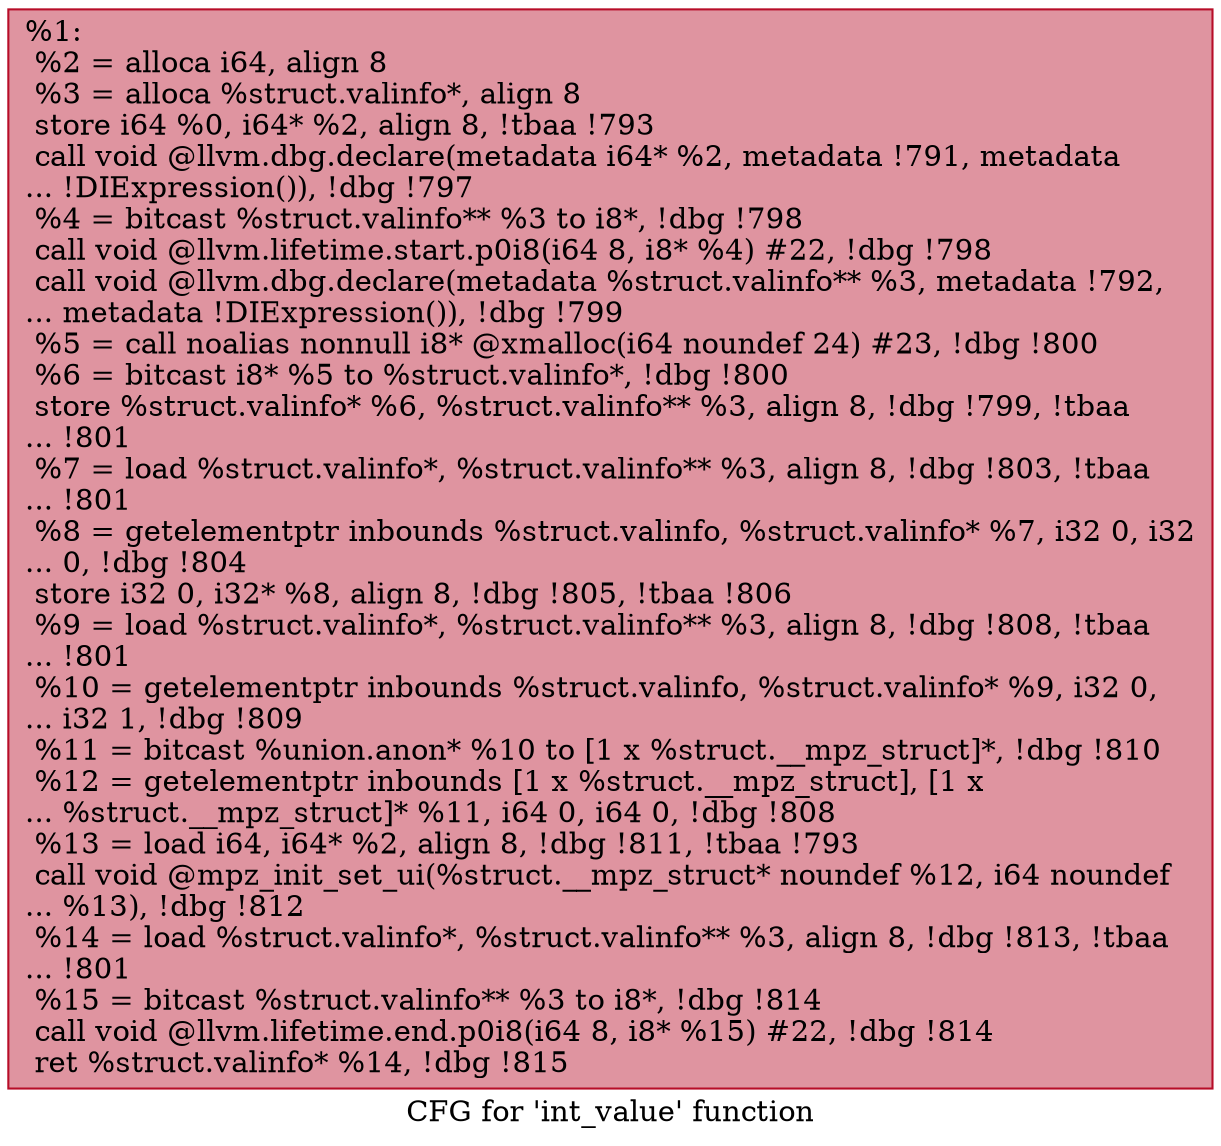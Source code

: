 digraph "CFG for 'int_value' function" {
	label="CFG for 'int_value' function";

	Node0x24e21a0 [shape=record,color="#b70d28ff", style=filled, fillcolor="#b70d2870",label="{%1:\l  %2 = alloca i64, align 8\l  %3 = alloca %struct.valinfo*, align 8\l  store i64 %0, i64* %2, align 8, !tbaa !793\l  call void @llvm.dbg.declare(metadata i64* %2, metadata !791, metadata\l... !DIExpression()), !dbg !797\l  %4 = bitcast %struct.valinfo** %3 to i8*, !dbg !798\l  call void @llvm.lifetime.start.p0i8(i64 8, i8* %4) #22, !dbg !798\l  call void @llvm.dbg.declare(metadata %struct.valinfo** %3, metadata !792,\l... metadata !DIExpression()), !dbg !799\l  %5 = call noalias nonnull i8* @xmalloc(i64 noundef 24) #23, !dbg !800\l  %6 = bitcast i8* %5 to %struct.valinfo*, !dbg !800\l  store %struct.valinfo* %6, %struct.valinfo** %3, align 8, !dbg !799, !tbaa\l... !801\l  %7 = load %struct.valinfo*, %struct.valinfo** %3, align 8, !dbg !803, !tbaa\l... !801\l  %8 = getelementptr inbounds %struct.valinfo, %struct.valinfo* %7, i32 0, i32\l... 0, !dbg !804\l  store i32 0, i32* %8, align 8, !dbg !805, !tbaa !806\l  %9 = load %struct.valinfo*, %struct.valinfo** %3, align 8, !dbg !808, !tbaa\l... !801\l  %10 = getelementptr inbounds %struct.valinfo, %struct.valinfo* %9, i32 0,\l... i32 1, !dbg !809\l  %11 = bitcast %union.anon* %10 to [1 x %struct.__mpz_struct]*, !dbg !810\l  %12 = getelementptr inbounds [1 x %struct.__mpz_struct], [1 x\l... %struct.__mpz_struct]* %11, i64 0, i64 0, !dbg !808\l  %13 = load i64, i64* %2, align 8, !dbg !811, !tbaa !793\l  call void @mpz_init_set_ui(%struct.__mpz_struct* noundef %12, i64 noundef\l... %13), !dbg !812\l  %14 = load %struct.valinfo*, %struct.valinfo** %3, align 8, !dbg !813, !tbaa\l... !801\l  %15 = bitcast %struct.valinfo** %3 to i8*, !dbg !814\l  call void @llvm.lifetime.end.p0i8(i64 8, i8* %15) #22, !dbg !814\l  ret %struct.valinfo* %14, !dbg !815\l}"];
}
